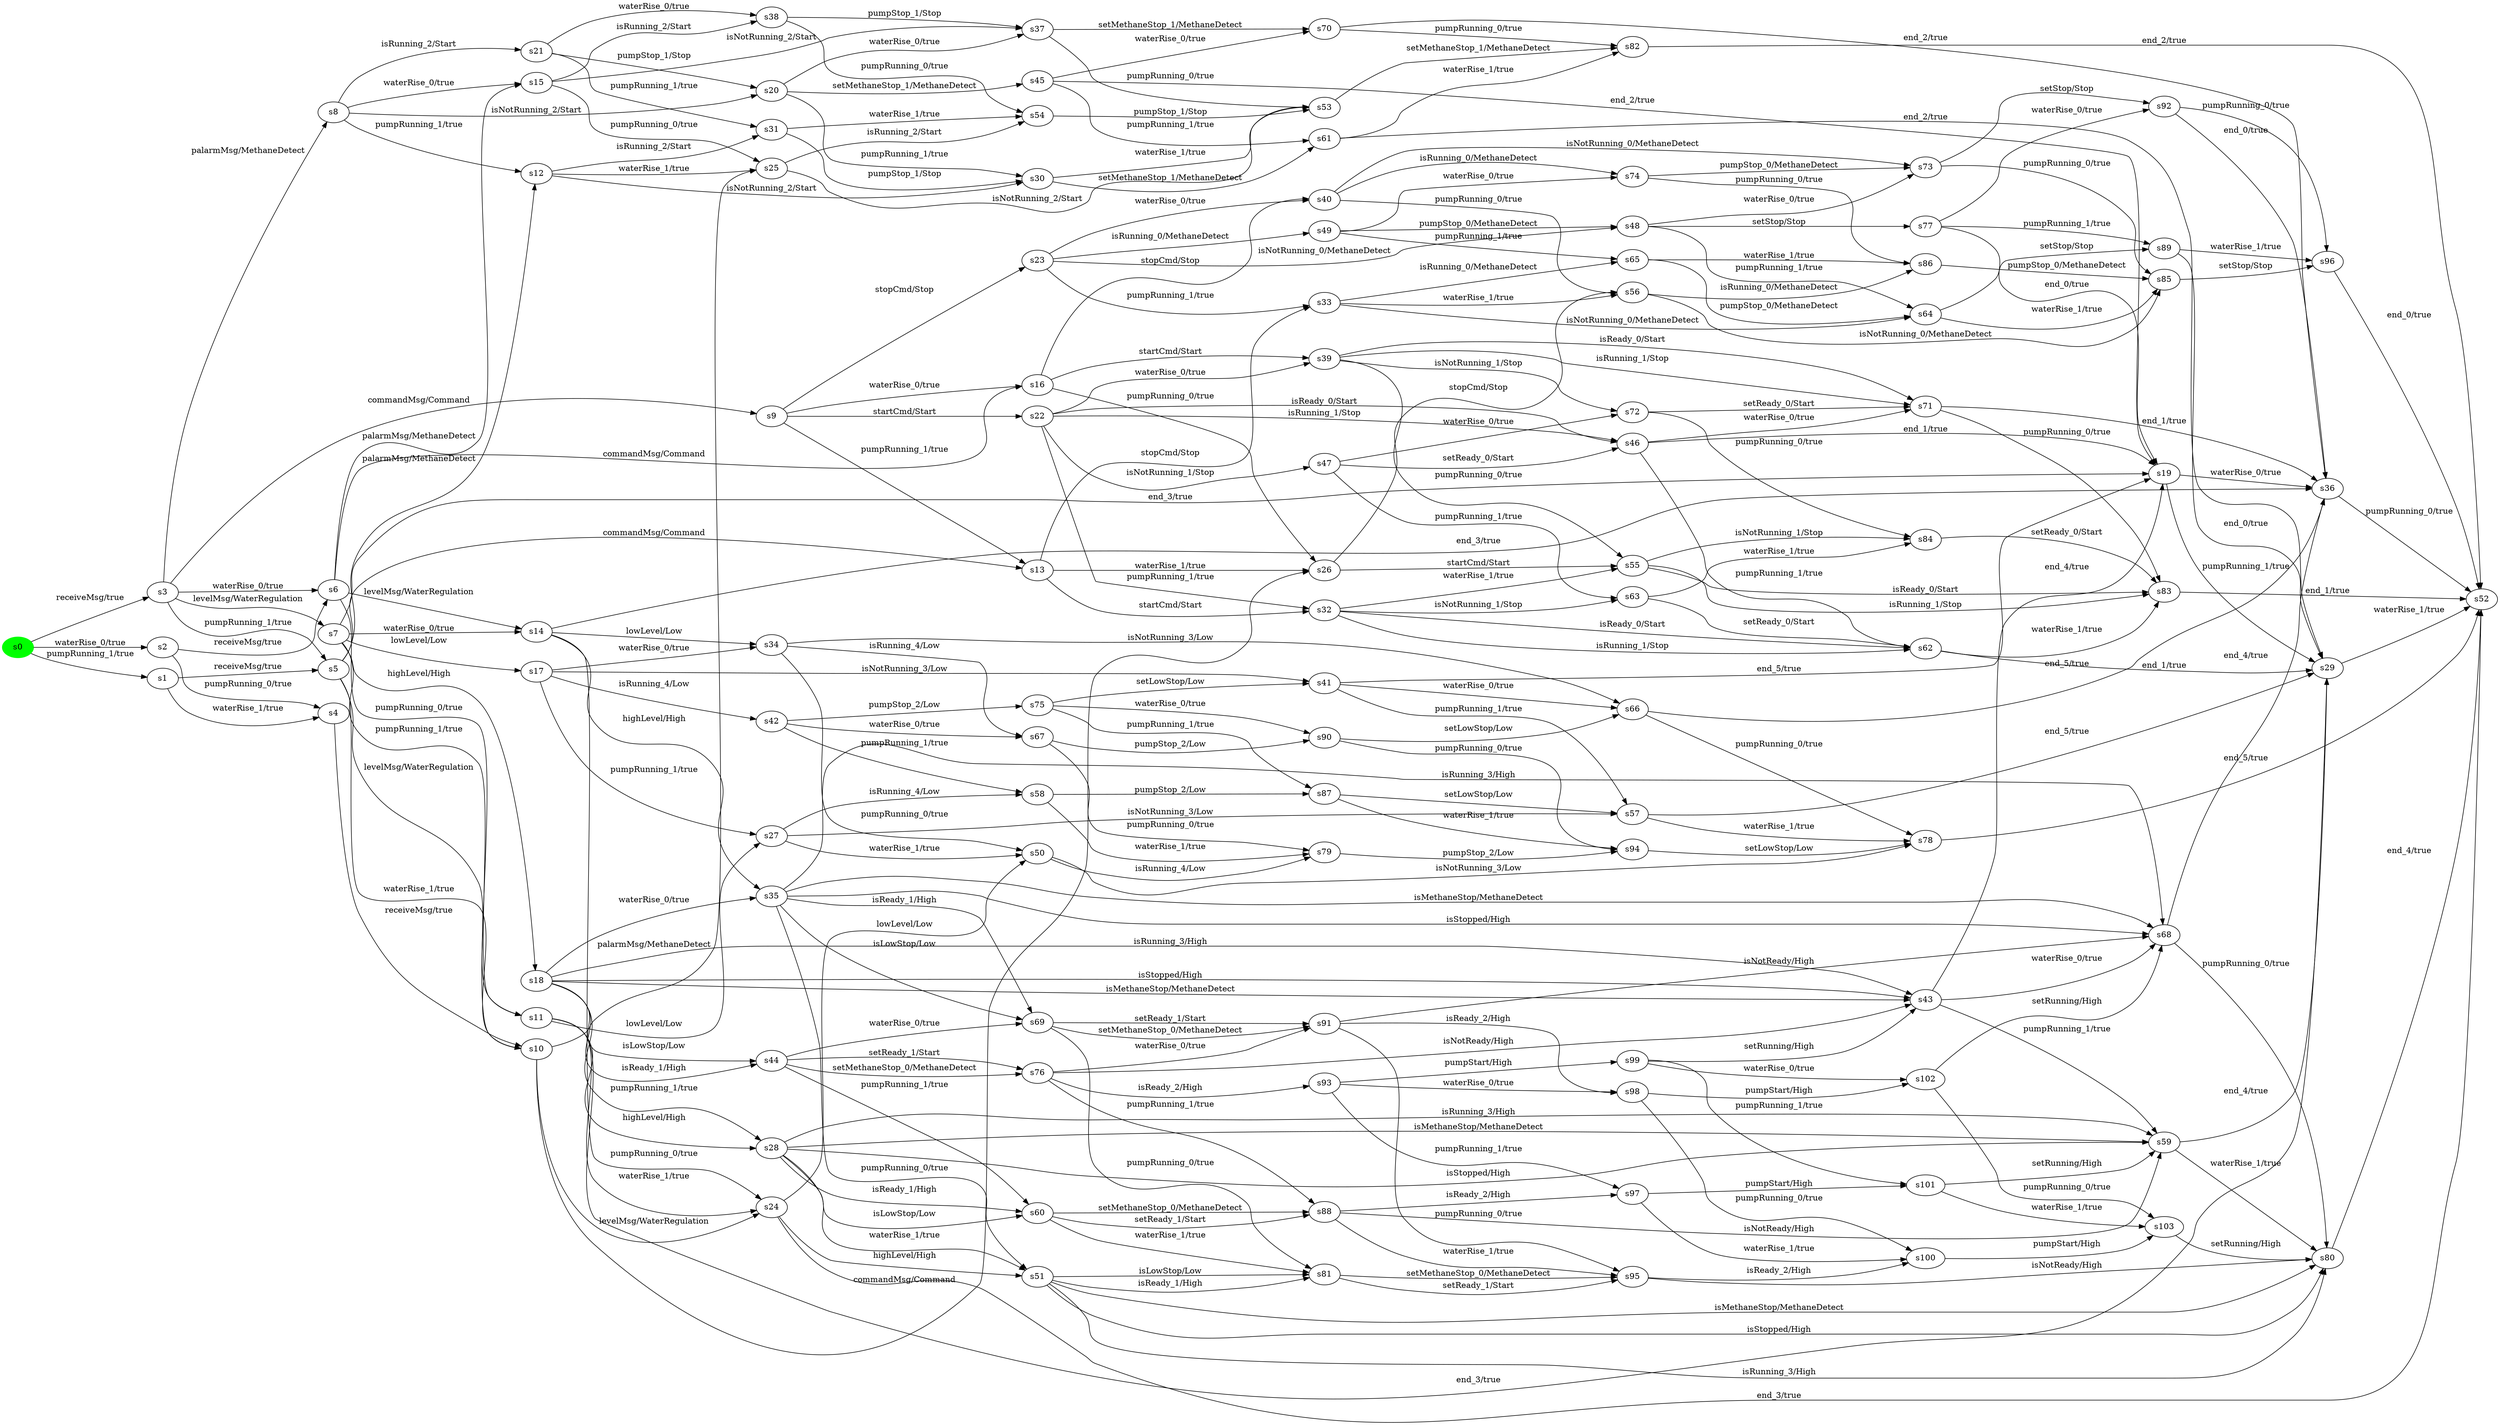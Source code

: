 digraph G {
rankdir=LR;
state0[ label = "s0", style=filled, color=green ];
state1 [ label = "s31" ];
state1 -> state2 [ label=" pumpStop_1/Stop " ];
state1 -> state3 [ label=" waterRise_1/true " ];
state2 [ label = "s30" ];
state2 -> state4 [ label=" waterRise_1/true " ];
state2 -> state5 [ label=" setMethaneStop_1/MethaneDetect " ];
state6 [ label = "s33" ];
state6 -> state7 [ label=" isNotRunning_0/MethaneDetect " ];
state6 -> state8 [ label=" isRunning_0/MethaneDetect " ];
state6 -> state9 [ label=" waterRise_1/true " ];
state10 [ label = "s32" ];
state10 -> state11 [ label=" isNotRunning_1/Stop " ];
state10 -> state12 [ label=" isRunning_1/Stop " ];
state10 -> state12 [ label=" isReady_0/Start " ];
state10 -> state13 [ label=" waterRise_1/true " ];
state14 [ label = "s35" ];
state14 -> state15 [ label=" isMethaneStop/MethaneDetect " ];
state14 -> state15 [ label=" isRunning_3/High " ];
state14 -> state15 [ label=" isStopped/High " ];
state14 -> state16 [ label=" isLowStop/Low " ];
state14 -> state16 [ label=" isReady_1/High " ];
state14 -> state17 [ label=" pumpRunning_0/true " ];
state18 [ label = "s34" ];
state18 -> state19 [ label=" isRunning_4/Low " ];
state18 -> state20 [ label=" pumpRunning_0/true " ];
state18 -> state21 [ label=" isNotRunning_3/Low " ];
state22 [ label = "s37" ];
state22 -> state23 [ label=" setMethaneStop_1/MethaneDetect " ];
state22 -> state4 [ label=" pumpRunning_0/true " ];
state24 [ label = "s36" ];
state24 -> state25 [ label=" pumpRunning_0/true " ];
state26 [ label = "s39" ];
state26 -> state27 [ label=" isReady_0/Start " ];
state26 -> state27 [ label=" isRunning_1/Stop " ];
state26 -> state13 [ label=" pumpRunning_0/true " ];
state26 -> state28 [ label=" isNotRunning_1/Stop " ];
state29 [ label = "s38" ];
state29 -> state3 [ label=" pumpRunning_0/true " ];
state29 -> state22 [ label=" pumpStop_1/Stop " ];
state0 -> state30 [ label=" receiveMsg/true " ];
state0 -> state31 [ label=" pumpRunning_1/true " ];
state0 -> state32 [ label=" waterRise_0/true " ];
state31 [ label = "s1" ];
state31 -> state33 [ label=" receiveMsg/true " ];
state31 -> state34 [ label=" waterRise_1/true " ];
state32 [ label = "s2" ];
state32 -> state35 [ label=" receiveMsg/true " ];
state32 -> state34 [ label=" pumpRunning_0/true " ];
state30 [ label = "s3" ];
state30 -> state36 [ label=" palarmMsg/MethaneDetect " ];
state30 -> state37 [ label=" commandMsg/Command " ];
state30 -> state33 [ label=" pumpRunning_1/true " ];
state30 -> state35 [ label=" waterRise_0/true " ];
state30 -> state38 [ label=" levelMsg/WaterRegulation " ];
state34 [ label = "s4" ];
state34 -> state39 [ label=" receiveMsg/true " ];
state33 [ label = "s5" ];
state33 -> state40 [ label=" palarmMsg/MethaneDetect " ];
state33 -> state41 [ label=" commandMsg/Command " ];
state33 -> state42 [ label=" levelMsg/WaterRegulation " ];
state33 -> state39 [ label=" waterRise_1/true " ];
state35 [ label = "s6" ];
state35 -> state43 [ label=" palarmMsg/MethaneDetect " ];
state35 -> state44 [ label=" commandMsg/Command " ];
state35 -> state39 [ label=" pumpRunning_0/true " ];
state35 -> state45 [ label=" levelMsg/WaterRegulation " ];
state38 [ label = "s7" ];
state38 -> state46 [ label=" lowLevel/Low " ];
state38 -> state47 [ label=" end_3/true " ];
state38 -> state42 [ label=" pumpRunning_1/true " ];
state38 -> state45 [ label=" waterRise_0/true " ];
state38 -> state48 [ label=" highLevel/High " ];
state36 [ label = "s8" ];
state36 -> state49 [ label=" isNotRunning_2/Start " ];
state36 -> state40 [ label=" pumpRunning_1/true " ];
state36 -> state43 [ label=" waterRise_0/true " ];
state36 -> state50 [ label=" isRunning_2/Start " ];
state37 [ label = "s9" ];
state37 -> state51 [ label=" startCmd/Start " ];
state37 -> state41 [ label=" pumpRunning_1/true " ];
state37 -> state44 [ label=" waterRise_0/true " ];
state37 -> state52 [ label=" stopCmd/Stop " ];
state53 [ label = "s40" ];
state53 -> state54 [ label=" isNotRunning_0/MethaneDetect " ];
state53 -> state55 [ label=" isRunning_0/MethaneDetect " ];
state53 -> state9 [ label=" pumpRunning_0/true " ];
state56 [ label = "s42" ];
state56 -> state19 [ label=" waterRise_0/true " ];
state56 -> state57 [ label=" pumpStop_2/Low " ];
state56 -> state58 [ label=" pumpRunning_1/true " ];
state59 [ label = "s41" ];
state59 -> state21 [ label=" waterRise_0/true " ];
state59 -> state60 [ label=" pumpRunning_1/true " ];
state59 -> state47 [ label=" end_5/true " ];
state61 [ label = "s44" ];
state61 -> state62 [ label=" setReady_1/Start " ];
state61 -> state62 [ label=" setMethaneStop_0/MethaneDetect " ];
state61 -> state63 [ label=" pumpRunning_1/true " ];
state61 -> state16 [ label=" waterRise_0/true " ];
state64 [ label = "s43" ];
state64 -> state15 [ label=" waterRise_0/true " ];
state64 -> state65 [ label=" pumpRunning_1/true " ];
state64 -> state47 [ label=" end_4/true " ];
state66 [ label = "s46" ];
state66 -> state27 [ label=" waterRise_0/true " ];
state66 -> state12 [ label=" pumpRunning_1/true " ];
state66 -> state47 [ label=" end_1/true " ];
state67 [ label = "s45" ];
state67 -> state23 [ label=" waterRise_0/true " ];
state67 -> state5 [ label=" pumpRunning_1/true " ];
state67 -> state47 [ label=" end_2/true " ];
state68 [ label = "s48" ];
state68 -> state54 [ label=" waterRise_0/true " ];
state68 -> state69 [ label=" setStop/Stop " ];
state68 -> state7 [ label=" pumpRunning_1/true " ];
state70 [ label = "s47" ];
state70 -> state28 [ label=" waterRise_0/true " ];
state70 -> state11 [ label=" pumpRunning_1/true " ];
state70 -> state66 [ label=" setReady_0/Start " ];
state71 [ label = "s49" ];
state71 -> state68 [ label=" pumpStop_0/MethaneDetect " ];
state71 -> state55 [ label=" waterRise_0/true " ];
state71 -> state8 [ label=" pumpRunning_1/true " ];
state17 [ label = "s51" ];
state17 -> state72 [ label=" isLowStop/Low " ];
state17 -> state72 [ label=" isReady_1/High " ];
state17 -> state73 [ label=" isMethaneStop/MethaneDetect " ];
state17 -> state73 [ label=" isStopped/High " ];
state17 -> state73 [ label=" isRunning_3/High " ];
state20 [ label = "s50" ];
state20 -> state74 [ label=" isRunning_4/Low " ];
state20 -> state75 [ label=" isNotRunning_3/Low " ];
state4 [ label = "s53" ];
state4 -> state76 [ label=" setMethaneStop_1/MethaneDetect " ];
state25 [ label = "s52" ];
state13 [ label = "s55" ];
state13 -> state77 [ label=" isRunning_1/Stop " ];
state13 -> state77 [ label=" isReady_0/Start " ];
state13 -> state78 [ label=" isNotRunning_1/Stop " ];
state3 [ label = "s54" ];
state3 -> state4 [ label=" pumpStop_1/Stop " ];
state60 [ label = "s57" ];
state60 -> state79 [ label=" end_5/true " ];
state60 -> state75 [ label=" waterRise_1/true " ];
state9 [ label = "s56" ];
state9 -> state80 [ label=" isRunning_0/MethaneDetect " ];
state9 -> state81 [ label=" isNotRunning_0/MethaneDetect " ];
state65 [ label = "s59" ];
state65 -> state79 [ label=" end_4/true " ];
state65 -> state73 [ label=" waterRise_1/true " ];
state58 [ label = "s58" ];
state58 -> state82 [ label=" pumpStop_2/Low " ];
state58 -> state74 [ label=" waterRise_1/true " ];
state63 [ label = "s60" ];
state63 -> state83 [ label=" setMethaneStop_0/MethaneDetect " ];
state63 -> state83 [ label=" setReady_1/Start " ];
state63 -> state72 [ label=" waterRise_1/true " ];
state12 [ label = "s62" ];
state12 -> state77 [ label=" waterRise_1/true " ];
state12 -> state79 [ label=" end_1/true " ];
state5 [ label = "s61" ];
state5 -> state76 [ label=" waterRise_1/true " ];
state5 -> state79 [ label=" end_2/true " ];
state7 [ label = "s64" ];
state7 -> state84 [ label=" setStop/Stop " ];
state7 -> state81 [ label=" waterRise_1/true " ];
state11 [ label = "s63" ];
state11 -> state78 [ label=" waterRise_1/true " ];
state11 -> state12 [ label=" setReady_0/Start " ];
state21 [ label = "s66" ];
state21 -> state24 [ label=" end_5/true " ];
state21 -> state75 [ label=" pumpRunning_0/true " ];
state8 [ label = "s65" ];
state8 -> state7 [ label=" pumpStop_0/MethaneDetect " ];
state8 -> state80 [ label=" waterRise_1/true " ];
state15 [ label = "s68" ];
state15 -> state24 [ label=" end_4/true " ];
state15 -> state73 [ label=" pumpRunning_0/true " ];
state19 [ label = "s67" ];
state19 -> state85 [ label=" pumpStop_2/Low " ];
state19 -> state74 [ label=" pumpRunning_0/true " ];
state16 [ label = "s69" ];
state16 -> state86 [ label=" setReady_1/Start " ];
state16 -> state86 [ label=" setMethaneStop_0/MethaneDetect " ];
state16 -> state72 [ label=" pumpRunning_0/true " ];
state27 [ label = "s71" ];
state27 -> state77 [ label=" pumpRunning_0/true " ];
state27 -> state24 [ label=" end_1/true " ];
state23 [ label = "s70" ];
state23 -> state76 [ label=" pumpRunning_0/true " ];
state23 -> state24 [ label=" end_2/true " ];
state54 [ label = "s73" ];
state54 -> state87 [ label=" setStop/Stop " ];
state54 -> state81 [ label=" pumpRunning_0/true " ];
state28 [ label = "s72" ];
state28 -> state78 [ label=" pumpRunning_0/true " ];
state28 -> state27 [ label=" setReady_0/Start " ];
state57 [ label = "s75" ];
state57 -> state59 [ label=" setLowStop/Low " ];
state57 -> state82 [ label=" pumpRunning_1/true " ];
state57 -> state85 [ label=" waterRise_0/true " ];
state55 [ label = "s74" ];
state55 -> state54 [ label=" pumpStop_0/MethaneDetect " ];
state55 -> state80 [ label=" pumpRunning_0/true " ];
state69 [ label = "s77" ];
state69 -> state84 [ label=" pumpRunning_1/true " ];
state69 -> state87 [ label=" waterRise_0/true " ];
state69 -> state47 [ label=" end_0/true " ];
state62 [ label = "s76" ];
state62 -> state64 [ label=" isNotReady/High " ];
state62 -> state88 [ label=" isReady_2/High " ];
state62 -> state86 [ label=" waterRise_0/true " ];
state62 -> state83 [ label=" pumpRunning_1/true " ];
state89 [ label = "s103" ];
state89 -> state73 [ label=" setRunning/High " ];
state74 [ label = "s79" ];
state74 -> state90 [ label=" pumpStop_2/Low " ];
state91 [ label = "s102" ];
state91 -> state89 [ label=" pumpRunning_0/true " ];
state91 -> state15 [ label=" setRunning/High " ];
state75 [ label = "s78" ];
state75 -> state25 [ label=" end_5/true " ];
state92 [ label = "s101" ];
state92 -> state89 [ label=" waterRise_1/true " ];
state92 -> state65 [ label=" setRunning/High " ];
state73 [ label = "s80" ];
state73 -> state25 [ label=" end_4/true " ];
state93 [ label = "s100" ];
state93 -> state89 [ label=" pumpStart/High " ];
state76 [ label = "s82" ];
state76 -> state25 [ label=" end_2/true " ];
state72 [ label = "s81" ];
state72 -> state94 [ label=" setMethaneStop_0/MethaneDetect " ];
state72 -> state94 [ label=" setReady_1/Start " ];
state78 [ label = "s84" ];
state78 -> state77 [ label=" setReady_0/Start " ];
state77 [ label = "s83" ];
state77 -> state25 [ label=" end_1/true " ];
state80 [ label = "s86" ];
state80 -> state81 [ label=" pumpStop_0/MethaneDetect " ];
state81 [ label = "s85" ];
state81 -> state95 [ label=" setStop/Stop " ];
state83 [ label = "s88" ];
state83 -> state94 [ label=" waterRise_1/true " ];
state83 -> state96 [ label=" isReady_2/High " ];
state83 -> state65 [ label=" isNotReady/High " ];
state82 [ label = "s87" ];
state82 -> state90 [ label=" waterRise_1/true " ];
state82 -> state60 [ label=" setLowStop/Low " ];
state84 [ label = "s89" ];
state84 -> state79 [ label=" end_0/true " ];
state84 -> state95 [ label=" waterRise_1/true " ];
state86 [ label = "s91" ];
state86 -> state15 [ label=" isNotReady/High " ];
state86 -> state97 [ label=" isReady_2/High " ];
state86 -> state94 [ label=" pumpRunning_0/true " ];
state85 [ label = "s90" ];
state85 -> state21 [ label=" setLowStop/Low " ];
state85 -> state90 [ label=" pumpRunning_0/true " ];
state88 [ label = "s93" ];
state88 -> state98 [ label=" pumpStart/High " ];
state88 -> state96 [ label=" pumpRunning_1/true " ];
state88 -> state97 [ label=" waterRise_0/true " ];
state87 [ label = "s92" ];
state87 -> state95 [ label=" pumpRunning_0/true " ];
state87 -> state24 [ label=" end_0/true " ];
state94 [ label = "s95" ];
state94 -> state93 [ label=" isReady_2/High " ];
state94 -> state73 [ label=" isNotReady/High " ];
state90 [ label = "s94" ];
state90 -> state75 [ label=" setLowStop/Low " ];
state96 [ label = "s97" ];
state96 -> state92 [ label=" pumpStart/High " ];
state96 -> state93 [ label=" waterRise_1/true " ];
state95 [ label = "s96" ];
state95 -> state25 [ label=" end_0/true " ];
state42 [ label = "s11" ];
state42 -> state99 [ label=" highLevel/High " ];
state42 -> state100 [ label=" waterRise_1/true " ];
state42 -> state79 [ label=" end_3/true " ];
state42 -> state101 [ label=" lowLevel/Low " ];
state98 [ label = "s99" ];
state98 -> state92 [ label=" pumpRunning_1/true " ];
state98 -> state91 [ label=" waterRise_0/true " ];
state98 -> state64 [ label=" setRunning/High " ];
state39 [ label = "s10" ];
state39 -> state102 [ label=" commandMsg/Command " ];
state39 -> state100 [ label=" levelMsg/WaterRegulation " ];
state39 -> state103 [ label=" palarmMsg/MethaneDetect " ];
state97 [ label = "s98" ];
state97 -> state93 [ label=" pumpRunning_0/true " ];
state97 -> state91 [ label=" pumpStart/High " ];
state41 [ label = "s13" ];
state41 -> state102 [ label=" waterRise_1/true " ];
state41 -> state6 [ label=" stopCmd/Stop " ];
state41 -> state10 [ label=" startCmd/Start " ];
state40 [ label = "s12" ];
state40 -> state1 [ label=" isRunning_2/Start " ];
state40 -> state103 [ label=" waterRise_1/true " ];
state40 -> state2 [ label=" isNotRunning_2/Start " ];
state43 [ label = "s15" ];
state43 -> state22 [ label=" isNotRunning_2/Start " ];
state43 -> state29 [ label=" isRunning_2/Start " ];
state43 -> state103 [ label=" pumpRunning_0/true " ];
state45 [ label = "s14" ];
state45 -> state14 [ label=" highLevel/High " ];
state45 -> state18 [ label=" lowLevel/Low " ];
state45 -> state100 [ label=" pumpRunning_0/true " ];
state45 -> state24 [ label=" end_3/true " ];
state46 [ label = "s17" ];
state46 -> state59 [ label=" isNotRunning_3/Low " ];
state46 -> state18 [ label=" waterRise_0/true " ];
state46 -> state56 [ label=" isRunning_4/Low " ];
state46 -> state101 [ label=" pumpRunning_1/true " ];
state44 [ label = "s16" ];
state44 -> state53 [ label=" stopCmd/Stop " ];
state44 -> state102 [ label=" pumpRunning_0/true " ];
state44 -> state26 [ label=" startCmd/Start " ];
state47 [ label = "s19" ];
state47 -> state24 [ label=" waterRise_0/true " ];
state47 -> state79 [ label=" pumpRunning_1/true " ];
state48 [ label = "s18" ];
state48 -> state64 [ label=" isMethaneStop/MethaneDetect " ];
state48 -> state64 [ label=" isRunning_3/High " ];
state48 -> state64 [ label=" isStopped/High " ];
state48 -> state61 [ label=" isReady_1/High " ];
state48 -> state61 [ label=" isLowStop/Low " ];
state48 -> state14 [ label=" waterRise_0/true " ];
state48 -> state99 [ label=" pumpRunning_1/true " ];
state49 [ label = "s20" ];
state49 -> state22 [ label=" waterRise_0/true " ];
state49 -> state2 [ label=" pumpRunning_1/true " ];
state49 -> state67 [ label=" setMethaneStop_1/MethaneDetect " ];
state51 [ label = "s22" ];
state51 -> state26 [ label=" waterRise_0/true " ];
state51 -> state66 [ label=" isRunning_1/Stop " ];
state51 -> state66 [ label=" isReady_0/Start " ];
state51 -> state70 [ label=" isNotRunning_1/Stop " ];
state51 -> state10 [ label=" pumpRunning_1/true " ];
state50 [ label = "s21" ];
state50 -> state49 [ label=" pumpStop_1/Stop " ];
state50 -> state29 [ label=" waterRise_0/true " ];
state50 -> state1 [ label=" pumpRunning_1/true " ];
state100 [ label = "s24" ];
state100 -> state25 [ label=" end_3/true " ];
state100 -> state20 [ label=" lowLevel/Low " ];
state100 -> state17 [ label=" highLevel/High " ];
state52 [ label = "s23" ];
state52 -> state71 [ label=" isRunning_0/MethaneDetect " ];
state52 -> state68 [ label=" isNotRunning_0/MethaneDetect " ];
state52 -> state6 [ label=" pumpRunning_1/true " ];
state52 -> state53 [ label=" waterRise_0/true " ];
state102 [ label = "s26" ];
state102 -> state9 [ label=" stopCmd/Stop " ];
state102 -> state13 [ label=" startCmd/Start " ];
state103 [ label = "s25" ];
state103 -> state4 [ label=" isNotRunning_2/Start " ];
state103 -> state3 [ label=" isRunning_2/Start " ];
state99 [ label = "s28" ];
state99 -> state63 [ label=" isReady_1/High " ];
state99 -> state63 [ label=" isLowStop/Low " ];
state99 -> state65 [ label=" isStopped/High " ];
state99 -> state65 [ label=" isRunning_3/High " ];
state99 -> state65 [ label=" isMethaneStop/MethaneDetect " ];
state99 -> state17 [ label=" waterRise_1/true " ];
state101 [ label = "s27" ];
state101 -> state58 [ label=" isRunning_4/Low " ];
state101 -> state20 [ label=" waterRise_1/true " ];
state101 -> state60 [ label=" isNotRunning_3/Low " ];
state79 [ label = "s29" ];
state79 -> state25 [ label=" waterRise_1/true " ];
}
